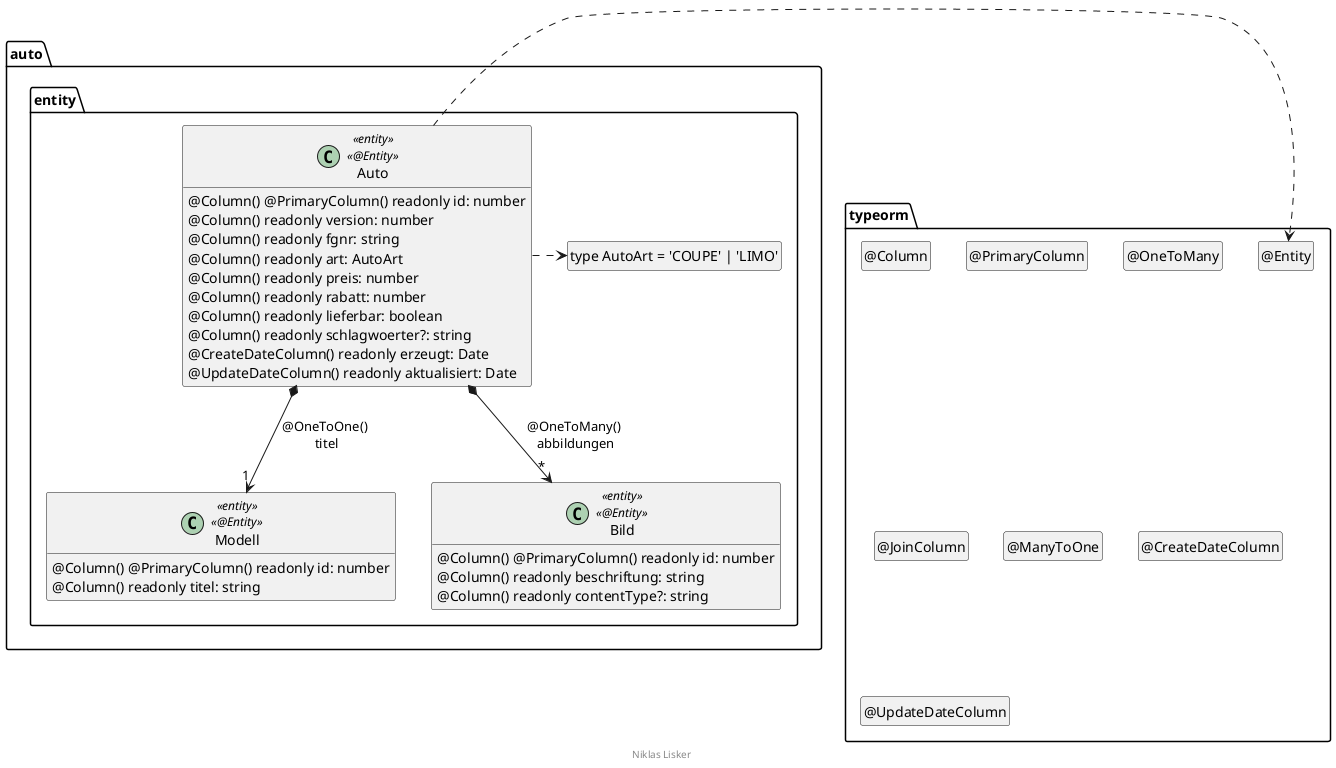 ' Preview durch <Alt>d

@startuml Entity

package typeorm {
  class "@Entity" as Entity
  hide Entity circle
  class "@Column" as Column
  hide Column circle
  class "@PrimaryColumn" as PrimaryColumn
  hide PrimaryColumn circle
  class "@OneToMany" as OneToMany
  hide OneToMany circle
  class "@JoinColumn" as JoinColumn
  hide JoinColumn circle
  class "@ManyToOne" as ManyToOne
  hide ManyToOne circle
  class "@CreateDateColumn" as CreateDateColumn
  hide CreateDateColumn circle
  class "@UpdateDateColumn" as UpdateDateColumn
  hide UpdateDateColumn circle
}

package auto.entity {
  class "type AutoArt = 'COUPE' | 'LIMO'" as AutoArt
  hide AutoArt circle

  class Auto <<entity>> <<@Entity>> {
    @Column() @PrimaryColumn() readonly id: number
    @Column() readonly version: number
    @Column() readonly fgnr: string
    @Column() readonly art: AutoArt
    @Column() readonly preis: number
    @Column() readonly rabatt: number
    @Column() readonly lieferbar: boolean
    @Column() readonly schlagwoerter?: string
    @CreateDateColumn() readonly erzeugt: Date
    @UpdateDateColumn() readonly aktualisiert: Date
  }

  class Modell <<entity>> <<@Entity>> {
    @Column() @PrimaryColumn() readonly id: number
    @Column() readonly titel: string
  }

  class Bild <<entity>> <<@Entity>> {
    @Column() @PrimaryColumn() readonly id: number
    @Column() readonly beschriftung: string
    @Column() readonly contentType?: string
  }

  Auto *--> "1" Modell : @OneToOne() \ntitel
  Auto *--> "*" Bild : @OneToMany() \nabbildungen

  Auto .right.> Entity
  Auto .right.> AutoArt
}

hide empty members

footer Niklas Lisker

@enduml
